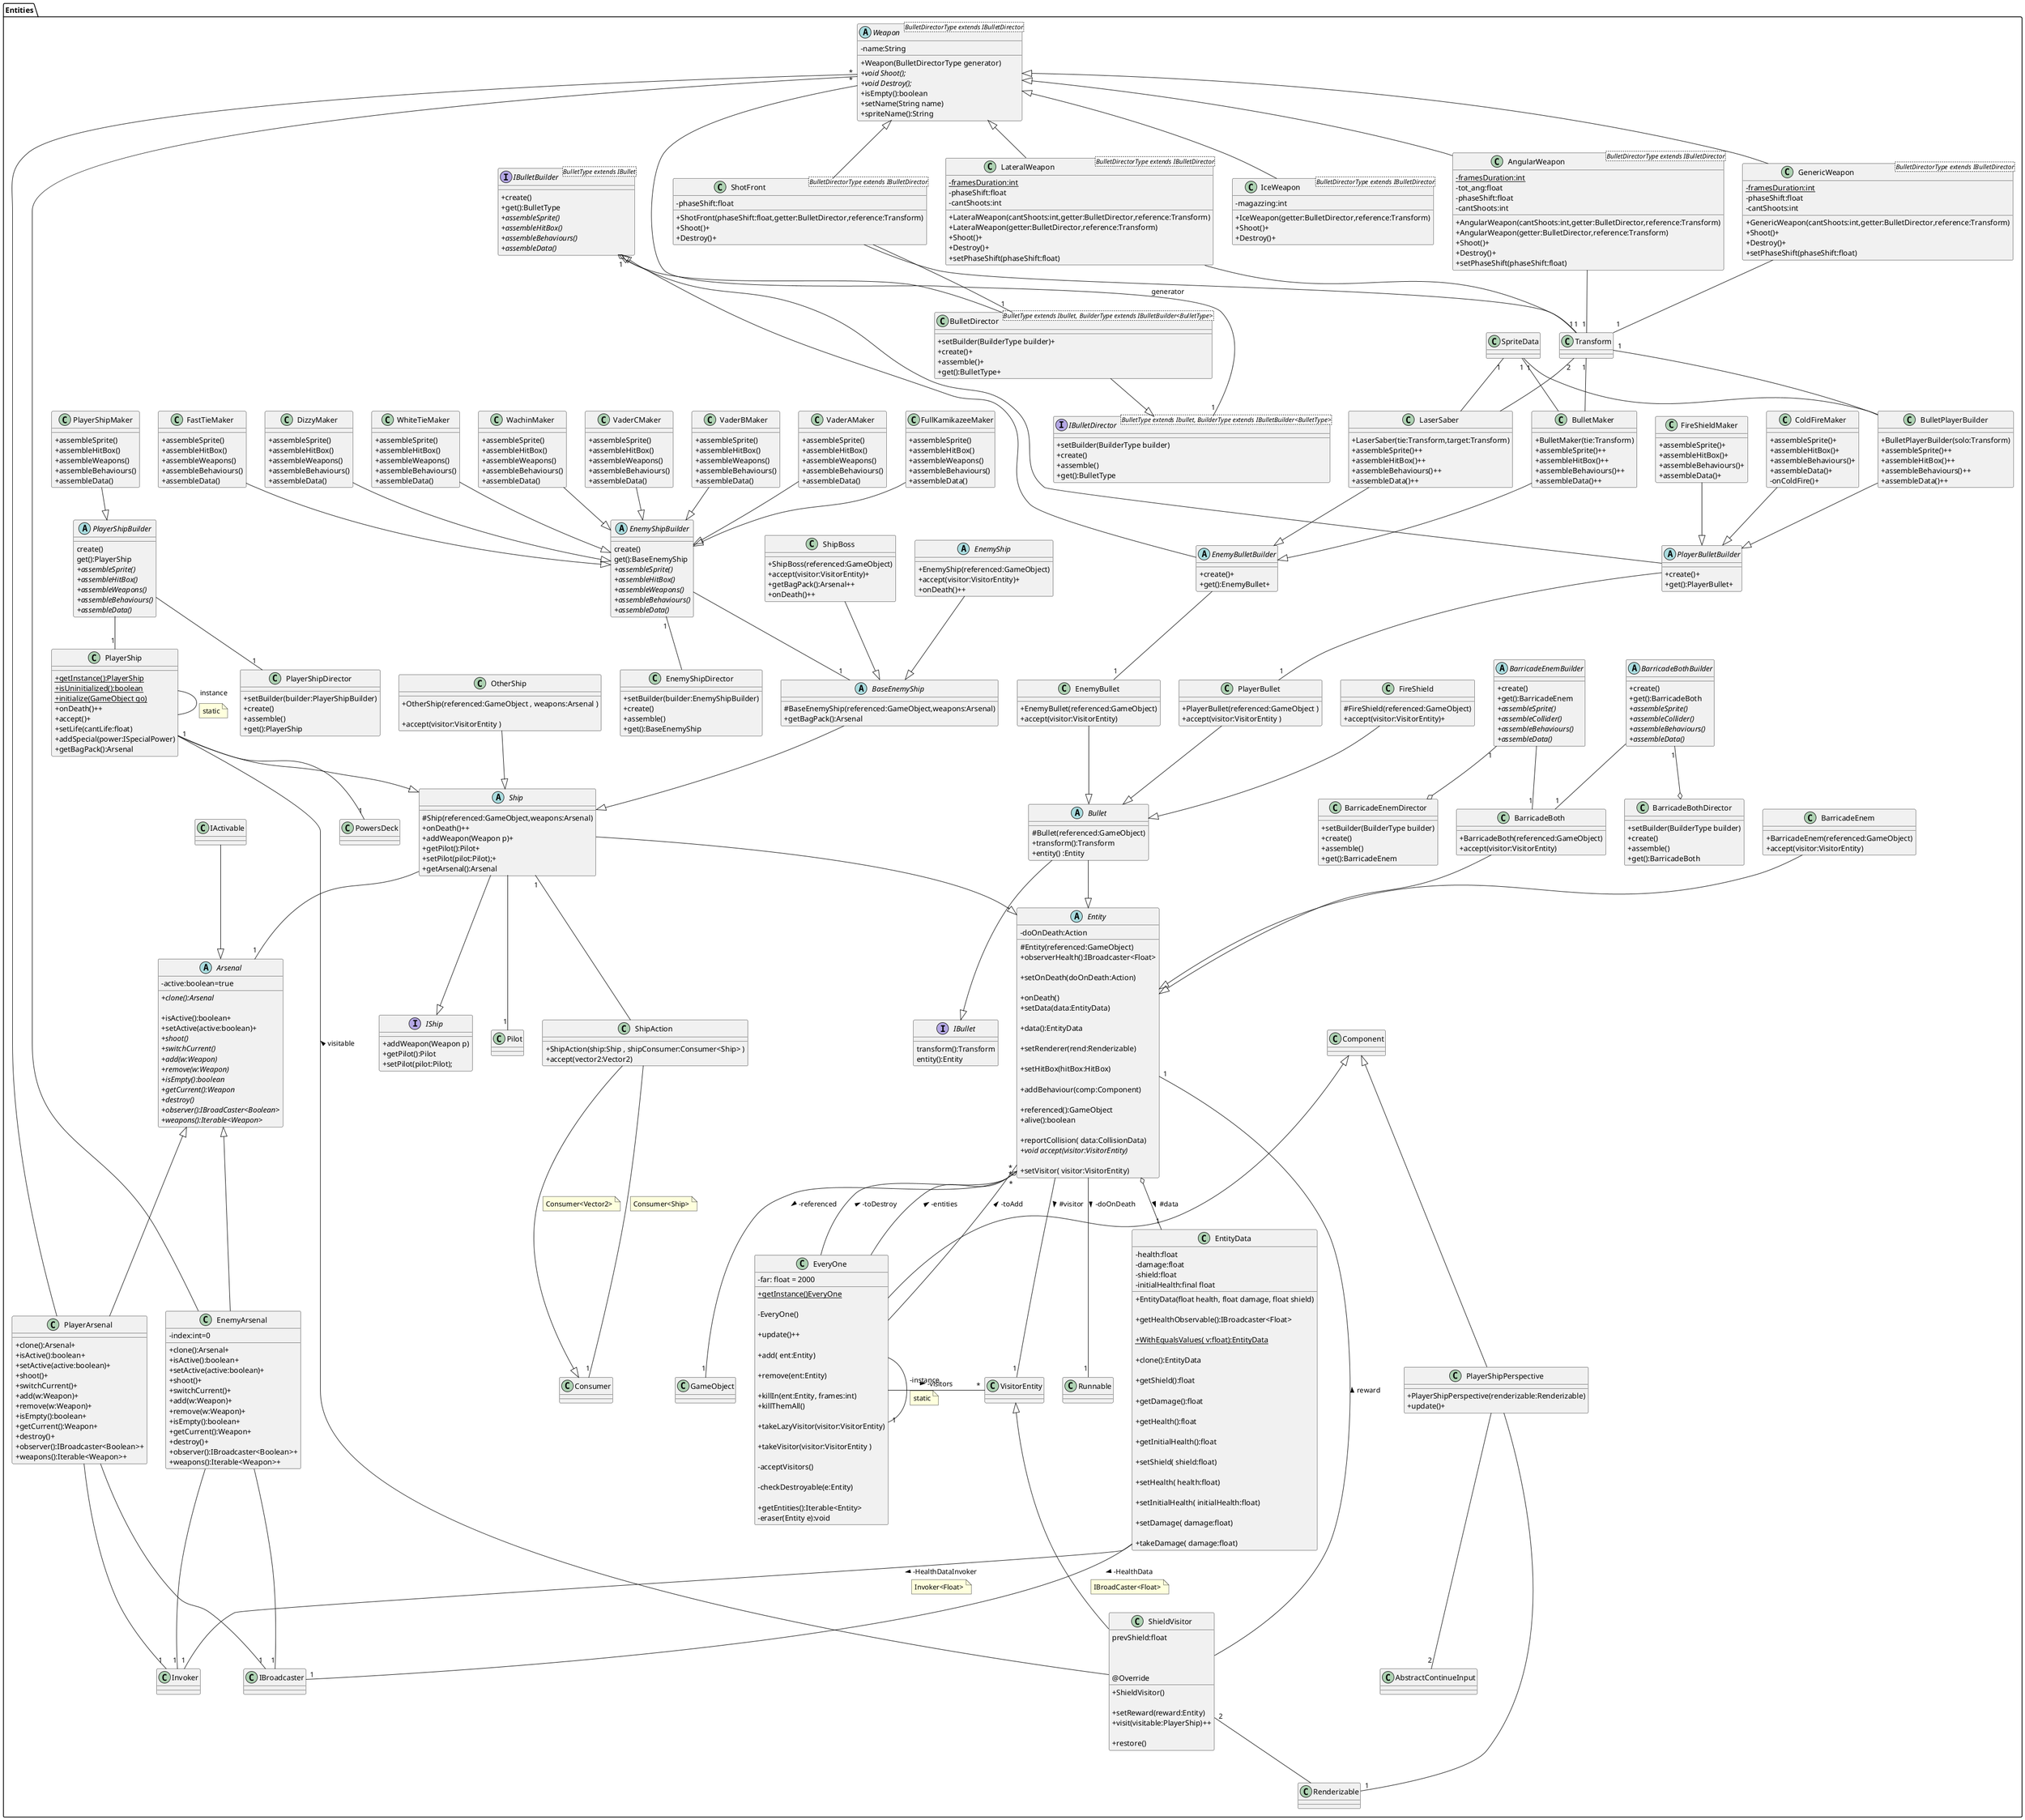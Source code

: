 @startuml
skinparam classAttributeIconSize 0

package Entities{
	Entity o-- "1" GameObject: -referenced >
	Entity -- "1" Runnable: -doOnDeath >
	Entity o-- "1" EntityData: #data >
	Entity -- "1" VisitorEntity: #visitor >

	abstract class Entity {


		#Entity(referenced:GameObject)
		-doOnDeath:Action
		+observerHealth():IBroadcaster<Float>

		+setOnDeath(doOnDeath:Action)

		+onDeath()


		+setData(data:EntityData)

		+data():EntityData

		+setRenderer(rend:Renderizable)

		+setHitBox(hitBox:HitBox)

		+addBehaviour(comp:Component)

		+referenced():GameObject
	    +alive():boolean

		+reportCollision( data:CollisionData)
		 {abstract} +void accept(visitor:VisitorEntity)

		 +setVisitor( visitor:VisitorEntity)
	}

	EntityData -- "1" IBroadcaster: -HealthData >
	note on link: IBroadCaster<Float>
	EntityData -- "1" Invoker: -HealthDataInvoker >
	note on link: Invoker<Float>
	class EntityData
	{

	    -health:float
	    -damage:float
	    -shield:float
	    -initialHealth:final float

	    +EntityData(float health, float damage, float shield)

	    +getHealthObservable():IBroadcaster<Float>

	    +{static} WithEqualsValues( v:float):EntityData

	    +clone():EntityData

	    +getShield():float

	     +getDamage():float

	     +getHealth():float

	     +getInitialHealth():float

	     +setShield( shield:float)

	     +setHealth( health:float)

	     +setInitialHealth( initialHealth:float)

	     +setDamage( damage:float)

	     +takeDamage( damage:float)
	}

	Component <|-- EveryOne
	EveryOne -- "1" EveryOne: -instance
	note on link: static
	EveryOne -left- "*" VisitorEntity: -visitors >
	EveryOne -left- "*" Entity: -entities >
	EveryOne -left- "*" Entity: -toAdd >
	EveryOne -left- "*" Entity: -toDestroy >
	class EveryOne
	{
	    - far: float = 2000

	    + {static} getInstance()EveryOne

	    -EveryOne()

	    +update()++

	    +add( ent:Entity)

	    +remove(ent:Entity)

	    +killIn(ent:Entity, frames:int)


	    +killThemAll()

	    +takeLazyVisitor(visitor:VisitorEntity)

	    +takeVisitor(visitor:VisitorEntity )

	    -acceptVisitors()

	    -checkDestroyable(e:Entity)

	    +getEntities():Iterable<Entity>
	    -eraser(Entity e):void

	}

	OtherShip --|> Ship
	class OtherShip {

	    +OtherShip(referenced:GameObject , weapons:Arsenal )

	    +accept(visitor:VisitorEntity )
	}

	PlayerBullet --|> Bullet
	class PlayerBullet{
		+PlayerBullet(referenced:GameObject )
		+accept(visitor:VisitorEntity )
	}

	ShipAction --|> Consumer
	note on link: Consumer<Vector2>
	Ship "1" -- ShipAction
	ShipAction -- "1" Consumer
	note on link: Consumer<Ship>
	class ShipAction{
	    +ShipAction(ship:Ship , shipConsumer:Consumer<Ship> )
	    +accept(vector2:Vector2)
	}

	BarricadeBoth --|> Entity
	class BarricadeBoth{
	    + BarricadeBoth(referenced:GameObject)
	    + accept(visitor:VisitorEntity)
	}

	BarricadeEnem --|> Entity
	class BarricadeEnem{
	    + BarricadeEnem(referenced:GameObject)
	    + accept(visitor:VisitorEntity)
	}

	Bullet --|> Entity
	Bullet --|> IBullet
	abstract class Bullet{
	    #Bullet(referenced:GameObject)
	    +transform():Transform
	    +entity() :Entity
	}

	EnemyBullet --|> Bullet
	class EnemyBullet{
	    +EnemyBullet(referenced:GameObject)
	    +accept(visitor:VisitorEntity)
	}

	BarricadeBothBuilder -- "1" BarricadeBoth
	abstract class BarricadeBothBuilder
	{
	    + create()
	    + get():BarricadeBoth
	    +{abstract} assembleSprite()
	    +{abstract} assembleCollider()
	    +{abstract} assembleBehaviours()
	    +{abstract} assembleData()
	}

	BarricadeEnemBuilder -- "1" BarricadeBoth
	abstract class BarricadeEnemBuilder
	{
	    + create()
	    + get():BarricadeEnem
	    +{abstract} assembleSprite()
	    +{abstract} assembleCollider()
	    +{abstract} assembleBehaviours()
	    +{abstract} assembleData()
	}

	EnemyBulletBuilder -up|> IBulletBuilder
	EnemyBulletBuilder -- "1" EnemyBullet
	abstract class EnemyBulletBuilder
	{
	    + create()+
	    + get():EnemyBullet+
	}

	PlayerBulletBuilder -up|> IBulletBuilder
	PlayerBulletBuilder -- "1" PlayerBullet
	abstract class PlayerBulletBuilder
	{
	    + create()+
	    + get():PlayerBullet+
	}

	interface IBulletBuilder<BulletType extends IBullet>{
	    + create()
	    + get():BulletType
	    +{abstract} assembleSprite()
	    +{abstract} assembleHitBox()
	    +{abstract} assembleBehaviours()
	    +{abstract} assembleData()
	}

	interface IBullet
	{
	    transform():Transform
	    entity():Entity
	}

	BulletMaker --|> EnemyBulletBuilder
	SpriteData "1" -- BulletMaker
	Transform "1" -- BulletMaker
	class BulletMaker{
	    +BulletMaker(tie:Transform)
	    +assembleSprite()++
	    +assembleHitBox()++
	    +assembleBehaviours()++
	    +assembleData()++
	}

	BulletPlayerBuilder --|> PlayerBulletBuilder
	SpriteData "1" -- BulletPlayerBuilder
	Transform "1" -- BulletPlayerBuilder
	class BulletPlayerBuilder{
	    +BulletPlayerBuilder(solo:Transform)
	    +assembleSprite()++
	    +assembleHitBox()++
	    +assembleBehaviours()++
	    +assembleData()++
	}

	LaserSaber --|> EnemyBulletBuilder
	SpriteData "1" -- LaserSaber
	Transform "2" -- LaserSaber
	class LaserSaber{
	    +LaserSaber(tie:Transform,target:Transform)
	    +assembleSprite()++
	    +assembleHitBox()++
	    +assembleBehaviours()++
	    +assembleData()++
	}

	interface IBulletDirector<BulletType extends Ibullet, BuilderType extends IBulletBuilder<BulletType>>{
	    +setBuilder(BuilderType builder)
	    +create()
	    +assemble()
	    +get():BulletType
	}

	BulletDirector --|> IBulletDirector
	IBulletBuilder "1" o-- BulletDirector
	class BulletDirector<BulletType extends Ibullet, BuilderType extends IBulletBuilder<BulletType>>{
	    +setBuilder(BuilderType builder)+
	    +create()+
	    +assemble()+
	    +get():BulletType+
	}

	BarricadeEnemBuilder "1" --o BarricadeEnemDirector
	class BarricadeEnemDirector{
	    +setBuilder(BuilderType builder)
	    +create()
	    +assemble()
	    +get():BarricadeEnem
	}

	BarricadeBothBuilder "1" --o BarricadeBothDirector
	class BarricadeBothDirector{
	    +setBuilder(BuilderType builder)
	    +create()
	    +assemble()
	    +get():BarricadeBoth
	}

	ColdFireMaker --|> PlayerBulletBuilder
	class ColdFireMaker{
	    + assembleSprite()+
	    + assembleHitBox()+
	    + assembleBehaviours()+
	    + assembleData()+
	    - onColdFire()+
	}

	FireShieldMaker --|> PlayerBulletBuilder
	class FireShieldMaker{
	    + assembleSprite()+
	    + assembleHitBox()+
	    + assembleBehaviours()+
	    + assembleData()+
	}

	FireShield --|> Bullet
	class FireShield{
	    #FireShield(referenced:GameObject)
	    +accept(visitor:VisitorEntity)+
	}

	interface IShip
	{
	    +addWeapon(Weapon p)
	    +getPilot():Pilot
	    +setPilot(pilot:Pilot);
	}

	Ship --|> IShip
	Ship --|> Entity
	Ship -- "1" Pilot
	Ship -- "1" Arsenal
	abstract class Ship
	{
	    #Ship(referenced:GameObject,weapons:Arsenal)
	    +onDeath()++
	    +addWeapon(Weapon p)+
	    +getPilot():Pilot+
	    +setPilot(pilot:Pilot);+
	    +getArsenal():Arsenal
	}

	BaseEnemyShip --|> Ship
	abstract class BaseEnemyShip{
	    #BaseEnemyShip(referenced:GameObject,weapons:Arsenal)
	    +getBagPack():Arsenal
	}

	EnemyShip --|> BaseEnemyShip
	abstract class EnemyShip{
	    +EnemyShip(referenced:GameObject)
	    +accept(visitor:VisitorEntity)+
	    +onDeath()++
	}

	EnemyShipBuilder -- "1" BaseEnemyShip
	abstract class EnemyShipBuilder
	{
	    create()
	    get():BaseEnemyShip
	    +{abstract} assembleSprite()
	    +{abstract} assembleHitBox()
	    +{abstract} assembleWeapons()
	    +{abstract} assembleBehaviours()
	    +{abstract} assembleData()

	}

	EnemyShipBuilder "1" --  EnemyShipDirector
	class EnemyShipDirector{
	    +setBuilder(builder:EnemyShipBuilder)
	    +create()
	    +assemble()
	    +get():BaseEnemyShip
	}

	ShipBoss --|> BaseEnemyShip
	class ShipBoss{
	    +ShipBoss(referenced:GameObject)
	    +accept(visitor:VisitorEntity)+
	    +getBagPack():Arsenal++
	    +onDeath()++
	}

	VisitorEntity <|-- ShieldVisitor
	Entity "1"--  ShieldVisitor: reward <
	PlayerShip "1"--  ShieldVisitor: visitable <
	ShieldVisitor "2"--  Renderizable
	class ShieldVisitor{
	     prevShield:float

	    +ShieldVisitor()

	    +setReward(reward:Entity)

	    @Override
	    +visit(visitable:PlayerShip)++

	    +restore()

	}

	DizzyMaker --|> EnemyShipBuilder
	class DizzyMaker
	{
	    +assembleSprite()
	    + assembleHitBox()
	    + assembleWeapons()
	    + assembleBehaviours()
	    + assembleData()

	}

	FastTieMaker --|> EnemyShipBuilder
	class FastTieMaker
	{
	    +assembleSprite()
	    + assembleHitBox()
	    + assembleWeapons()
	    + assembleBehaviours()
	    + assembleData()

	}

	FullKamikazeeMaker --|> EnemyShipBuilder
	class FullKamikazeeMaker
	{
	    +assembleSprite()
	    + assembleHitBox()
	    + assembleWeapons()
	    + assembleBehaviours()
	    + assembleData()

	}

	VaderAMaker --|> EnemyShipBuilder
	class VaderAMaker
	{
	    +assembleSprite()
	    + assembleHitBox()
	    + assembleWeapons()
	    + assembleBehaviours()
	    + assembleData()

	}

	VaderBMaker --|> EnemyShipBuilder
	class VaderBMaker
	{
	    +assembleSprite()
	    + assembleHitBox()
	    + assembleWeapons()
	    + assembleBehaviours()
	    + assembleData()

	}

	VaderCMaker --|> EnemyShipBuilder
	class VaderCMaker
	{
	    +assembleSprite()
	    + assembleHitBox()
	    + assembleWeapons()
	    + assembleBehaviours()
	    + assembleData()

	}

	WachinMaker --|> EnemyShipBuilder
	class WachinMaker
	{
	    +assembleSprite()
	    + assembleHitBox()
	    + assembleWeapons()
	    + assembleBehaviours()
	    + assembleData()

	}

	WhiteTieMaker --|> EnemyShipBuilder
	class WhiteTieMaker
	{
	    +assembleSprite()
	    + assembleHitBox()
	    + assembleWeapons()
	    + assembleBehaviours()
	    + assembleData()

	}

	PlayerShipMaker --|> PlayerShipBuilder
	class PlayerShipMaker
	{
	    +assembleSprite()
	    + assembleHitBox()
	    + assembleWeapons()
	    + assembleBehaviours()
	    + assembleData()

	}


	PlayerShipBuilder -- "1" PlayerShip
	abstract class PlayerShipBuilder
	{
	    create()
	    get():PlayerShip
	    +{abstract} assembleSprite()
	    +{abstract} assembleHitBox()
	    +{abstract} assembleWeapons()
	    +{abstract} assembleBehaviours()
	    +{abstract} assembleData()

	}

	PlayerShipBuilder -- "1" PlayerShipDirector
	class PlayerShipDirector{
	    +setBuilder(builder:PlayerShipBuilder)
	    +create()
	    +assemble()
	    +get():PlayerShip
	}

	PlayerShip --|> Ship
	PlayerShip -- PlayerShip:instance
	note on link: static
	PlayerShip -- "1" PowersDeck
	class PlayerShip{
		+{static}getInstance():PlayerShip
		+{static}isUninitialized():boolean
		+{static}initialize(GameObject go)
		+ onDeath()++
		+ accept()+
		+ setLife(cantLife:float)
		+ addSpecial(power:ISpecialPower)
		+getBagPack():Arsenal
	}

	Component <|-- PlayerShipPerspective
	PlayerShipPerspective -- "1" Renderizable
	PlayerShipPerspective -- "2" AbstractContinueInput
	class PlayerShipPerspective{
	    +PlayerShipPerspective(renderizable:Renderizable)
	    +update()+
	}

	IBulletDirector "1" -- Weapon:generator
	abstract class Weapon<BulletDirectorType extends IBulletDirector>
	{
	    - name:String
	    + Weapon(BulletDirectorType generator)
	    + {abstract} void Shoot();
	    + {abstract} void Destroy();
	    + isEmpty():boolean
	    + setName(String name)
	    + spriteName():String
	}

	IActivable --|> Arsenal
	abstract class Arsenal{
	    -active:boolean=true
	    +{abstract}clone():Arsenal

	    +isActive():boolean+
	    +setActive(active:boolean)+
	    +{abstract}shoot()
	    +{abstract}switchCurrent()
	    +{abstract}add(w:Weapon)
	    +{abstract}remove(w:Weapon)
	    +{abstract}isEmpty():boolean
	    +{abstract}getCurrent():Weapon
	    +{abstract}destroy()
	    +{abstract}observer():IBroadCaster<Boolean>
	    +{abstract}weapons():Iterable<Weapon>
	}

	 Arsenal <|-- EnemyArsenal
	 Weapon "*" -- EnemyArsenal
	 EnemyArsenal -- "1" IBroadcaster
	 EnemyArsenal -- "1" Invoker
	class EnemyArsenal{
	    -index:int=0
	    +clone():Arsenal+
	    +isActive():boolean+
	    +setActive(active:boolean)+
	    +shoot()+
	    +switchCurrent()+
	    +add(w:Weapon)+
	    +remove(w:Weapon)+
	    +isEmpty():boolean+
	    +getCurrent():Weapon+
	    +destroy()+
	    +observer():IBroadcaster<Boolean>+
	    +weapons():Iterable<Weapon>+
	}

	 Arsenal <|-- PlayerArsenal
	 Weapon "*" -- PlayerArsenal
	 PlayerArsenal -- "1" IBroadcaster
	 PlayerArsenal -- "1" Invoker
	class PlayerArsenal{
	    +clone():Arsenal+
	    +isActive():boolean+
	    +setActive(active:boolean)+
	    +shoot()+
	    +switchCurrent()+
	    +add(w:Weapon)+
	    +remove(w:Weapon)+
	    +isEmpty():boolean+
	    +getCurrent():Weapon+
	    +destroy()+
	    +observer():IBroadcaster<Boolean>+
	    +weapons():Iterable<Weapon>+
	}

	Weapon <|-- ShotFront
	Weapon <|-- AngularWeapon
	Weapon <|-- GenericWeapon
	Weapon <|-- IceWeapon
	Weapon <|-- LateralWeapon

	ShotFront -- "1" BulletDirector
	ShotFront -- "1" Transform
	class ShotFront<BulletDirectorType extends IBulletDirector>{
	    -phaseShift:float
	    +ShotFront(phaseShift:float,getter:BulletDirector,reference:Transform)
	    +Shoot()+
	    +Destroy()+
	}

	GenericWeapon -- "1" Transform
	class GenericWeapon<BulletDirectorType extends IBulletDirector>{
	    -{static} framesDuration:int
	    -phaseShift:float
	    -cantShoots:int
	    +GenericWeapon(cantShoots:int,getter:BulletDirector,reference:Transform)
	    +Shoot()+
	    +Destroy()+
	    +setPhaseShift(phaseShift:float)
	}

	LateralWeapon -- "1" Transform
	class LateralWeapon<BulletDirectorType extends IBulletDirector>{
	    -{static} framesDuration:int
	    -phaseShift:float
	    -cantShoots:int
	    +LateralWeapon(cantShoots:int,getter:BulletDirector,reference:Transform)
	    +LateralWeapon(getter:BulletDirector,reference:Transform)
	    +Shoot()+
	    +Destroy()+
	    +setPhaseShift(phaseShift:float)
	}

	AngularWeapon -- "1" Transform
	class AngularWeapon<BulletDirectorType extends IBulletDirector>{
	    -{static} framesDuration:int
	    -tot_ang:float
	    -phaseShift:float
	    -cantShoots:int
	    +AngularWeapon(cantShoots:int,getter:BulletDirector,reference:Transform)
	    +AngularWeapon(getter:BulletDirector,reference:Transform)
	    +Shoot()+
	    +Destroy()+
	    +setPhaseShift(phaseShift:float)
	}

	class IceWeapon<BulletDirectorType extends IBulletDirector>{
	    -magazzing:int
	    +IceWeapon(getter:BulletDirector,reference:Transform)
	    +Shoot()+
	    +Destroy()+
	}


}



@enduml
